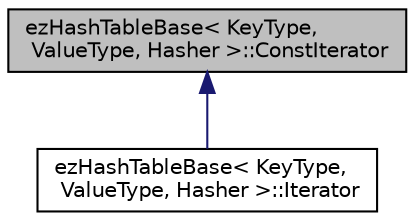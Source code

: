 digraph "ezHashTableBase&lt; KeyType, ValueType, Hasher &gt;::ConstIterator"
{
 // LATEX_PDF_SIZE
  edge [fontname="Helvetica",fontsize="10",labelfontname="Helvetica",labelfontsize="10"];
  node [fontname="Helvetica",fontsize="10",shape=record];
  Node1 [label="ezHashTableBase\< KeyType,\l ValueType, Hasher \>::ConstIterator",height=0.2,width=0.4,color="black", fillcolor="grey75", style="filled", fontcolor="black",tooltip="Const iterator."];
  Node1 -> Node2 [dir="back",color="midnightblue",fontsize="10",style="solid",fontname="Helvetica"];
  Node2 [label="ezHashTableBase\< KeyType,\l ValueType, Hasher \>::Iterator",height=0.2,width=0.4,color="black", fillcolor="white", style="filled",URL="$d4/d81/structez_hash_table_base_1_1_iterator.htm",tooltip="Iterator with write access."];
}
